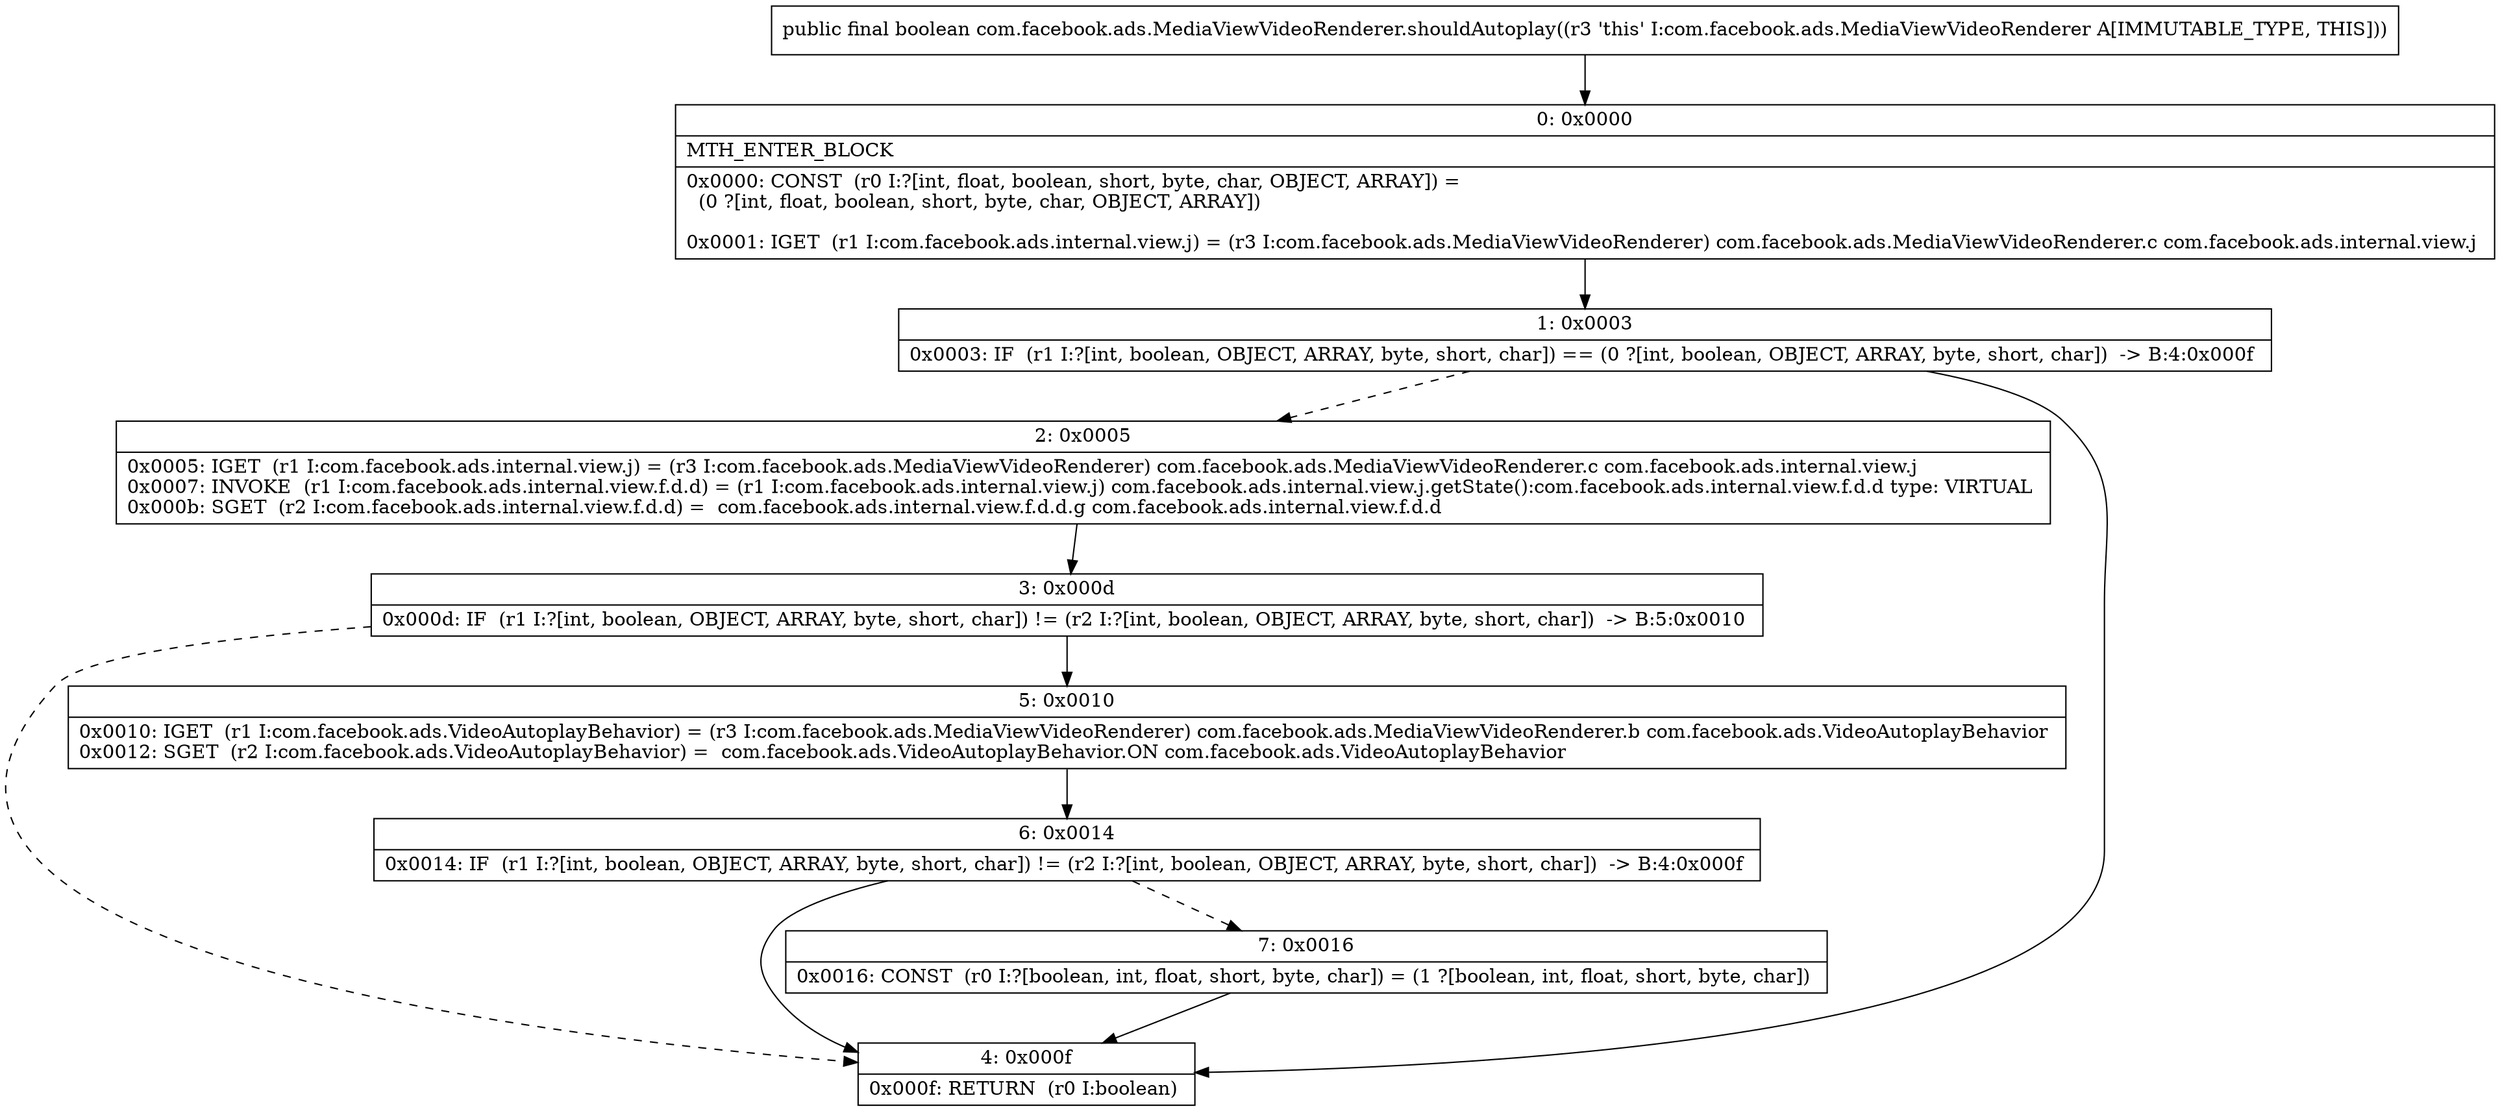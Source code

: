 digraph "CFG forcom.facebook.ads.MediaViewVideoRenderer.shouldAutoplay()Z" {
Node_0 [shape=record,label="{0\:\ 0x0000|MTH_ENTER_BLOCK\l|0x0000: CONST  (r0 I:?[int, float, boolean, short, byte, char, OBJECT, ARRAY]) = \l  (0 ?[int, float, boolean, short, byte, char, OBJECT, ARRAY])\l \l0x0001: IGET  (r1 I:com.facebook.ads.internal.view.j) = (r3 I:com.facebook.ads.MediaViewVideoRenderer) com.facebook.ads.MediaViewVideoRenderer.c com.facebook.ads.internal.view.j \l}"];
Node_1 [shape=record,label="{1\:\ 0x0003|0x0003: IF  (r1 I:?[int, boolean, OBJECT, ARRAY, byte, short, char]) == (0 ?[int, boolean, OBJECT, ARRAY, byte, short, char])  \-\> B:4:0x000f \l}"];
Node_2 [shape=record,label="{2\:\ 0x0005|0x0005: IGET  (r1 I:com.facebook.ads.internal.view.j) = (r3 I:com.facebook.ads.MediaViewVideoRenderer) com.facebook.ads.MediaViewVideoRenderer.c com.facebook.ads.internal.view.j \l0x0007: INVOKE  (r1 I:com.facebook.ads.internal.view.f.d.d) = (r1 I:com.facebook.ads.internal.view.j) com.facebook.ads.internal.view.j.getState():com.facebook.ads.internal.view.f.d.d type: VIRTUAL \l0x000b: SGET  (r2 I:com.facebook.ads.internal.view.f.d.d) =  com.facebook.ads.internal.view.f.d.d.g com.facebook.ads.internal.view.f.d.d \l}"];
Node_3 [shape=record,label="{3\:\ 0x000d|0x000d: IF  (r1 I:?[int, boolean, OBJECT, ARRAY, byte, short, char]) != (r2 I:?[int, boolean, OBJECT, ARRAY, byte, short, char])  \-\> B:5:0x0010 \l}"];
Node_4 [shape=record,label="{4\:\ 0x000f|0x000f: RETURN  (r0 I:boolean) \l}"];
Node_5 [shape=record,label="{5\:\ 0x0010|0x0010: IGET  (r1 I:com.facebook.ads.VideoAutoplayBehavior) = (r3 I:com.facebook.ads.MediaViewVideoRenderer) com.facebook.ads.MediaViewVideoRenderer.b com.facebook.ads.VideoAutoplayBehavior \l0x0012: SGET  (r2 I:com.facebook.ads.VideoAutoplayBehavior) =  com.facebook.ads.VideoAutoplayBehavior.ON com.facebook.ads.VideoAutoplayBehavior \l}"];
Node_6 [shape=record,label="{6\:\ 0x0014|0x0014: IF  (r1 I:?[int, boolean, OBJECT, ARRAY, byte, short, char]) != (r2 I:?[int, boolean, OBJECT, ARRAY, byte, short, char])  \-\> B:4:0x000f \l}"];
Node_7 [shape=record,label="{7\:\ 0x0016|0x0016: CONST  (r0 I:?[boolean, int, float, short, byte, char]) = (1 ?[boolean, int, float, short, byte, char]) \l}"];
MethodNode[shape=record,label="{public final boolean com.facebook.ads.MediaViewVideoRenderer.shouldAutoplay((r3 'this' I:com.facebook.ads.MediaViewVideoRenderer A[IMMUTABLE_TYPE, THIS])) }"];
MethodNode -> Node_0;
Node_0 -> Node_1;
Node_1 -> Node_2[style=dashed];
Node_1 -> Node_4;
Node_2 -> Node_3;
Node_3 -> Node_4[style=dashed];
Node_3 -> Node_5;
Node_5 -> Node_6;
Node_6 -> Node_4;
Node_6 -> Node_7[style=dashed];
Node_7 -> Node_4;
}

